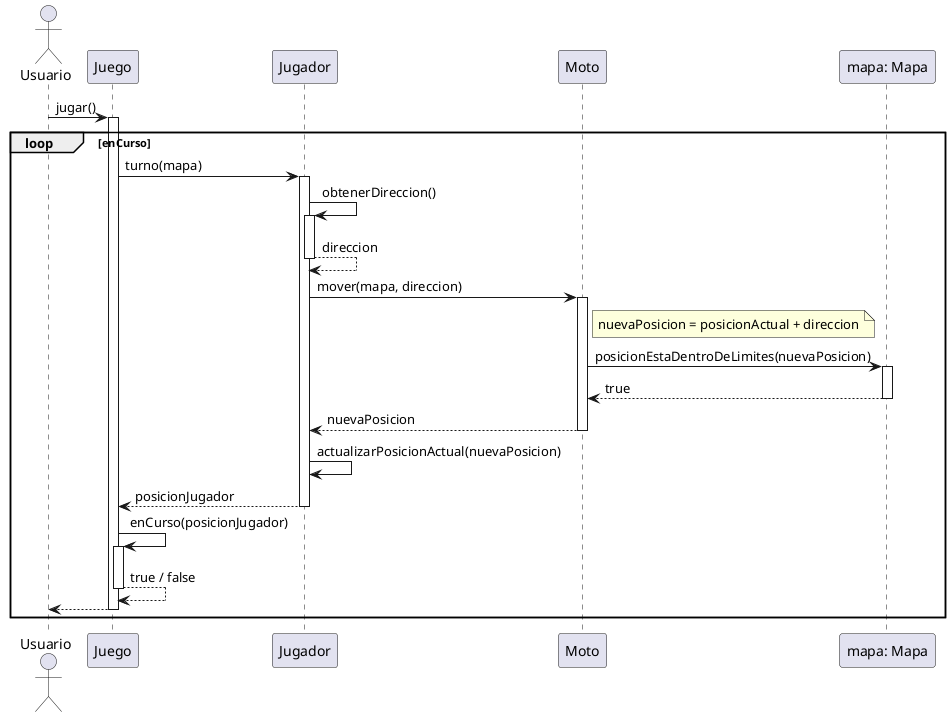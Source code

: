 @startuml

actor Usuario
participant Juego
participant Jugador
participant Moto
participant "mapa: Mapa" as mapa

Usuario -> Juego ++ : jugar()
loop enCurso
	Juego -> Jugador ++ : turno(mapa)
	Jugador -> Jugador ++ : obtenerDireccion()
	return direccion
	Jugador -> Moto ++ : mover(mapa, direccion)

	note right of Moto
		nuevaPosicion = posicionActual + direccion
	end note

	Moto -> mapa ++ : posicionEstaDentroDeLimites(nuevaPosicion)
	return true
	' Igual hay que cambiar esto porque antes de que el jugador utilice
	' `nuevaPosicion` para actualizar su posicion, debemos (no en este caso de
	' uso pero si a futuro) considerar lo de las penalizaciones si es una moto o
	' no.
	' NOTE: Es el jugador y no el vehiculo quien lleva control de la posicion,
	' porque recordemos que los vehiculos son intercambiables.
	return nuevaPosicion

	Jugador -> Jugador : actualizarPosicionActual(nuevaPosicion)
	return posicionJugador

	Juego -> Juego ++ : enCurso(posicionJugador)
	return true / false

	return
end

@enduml
